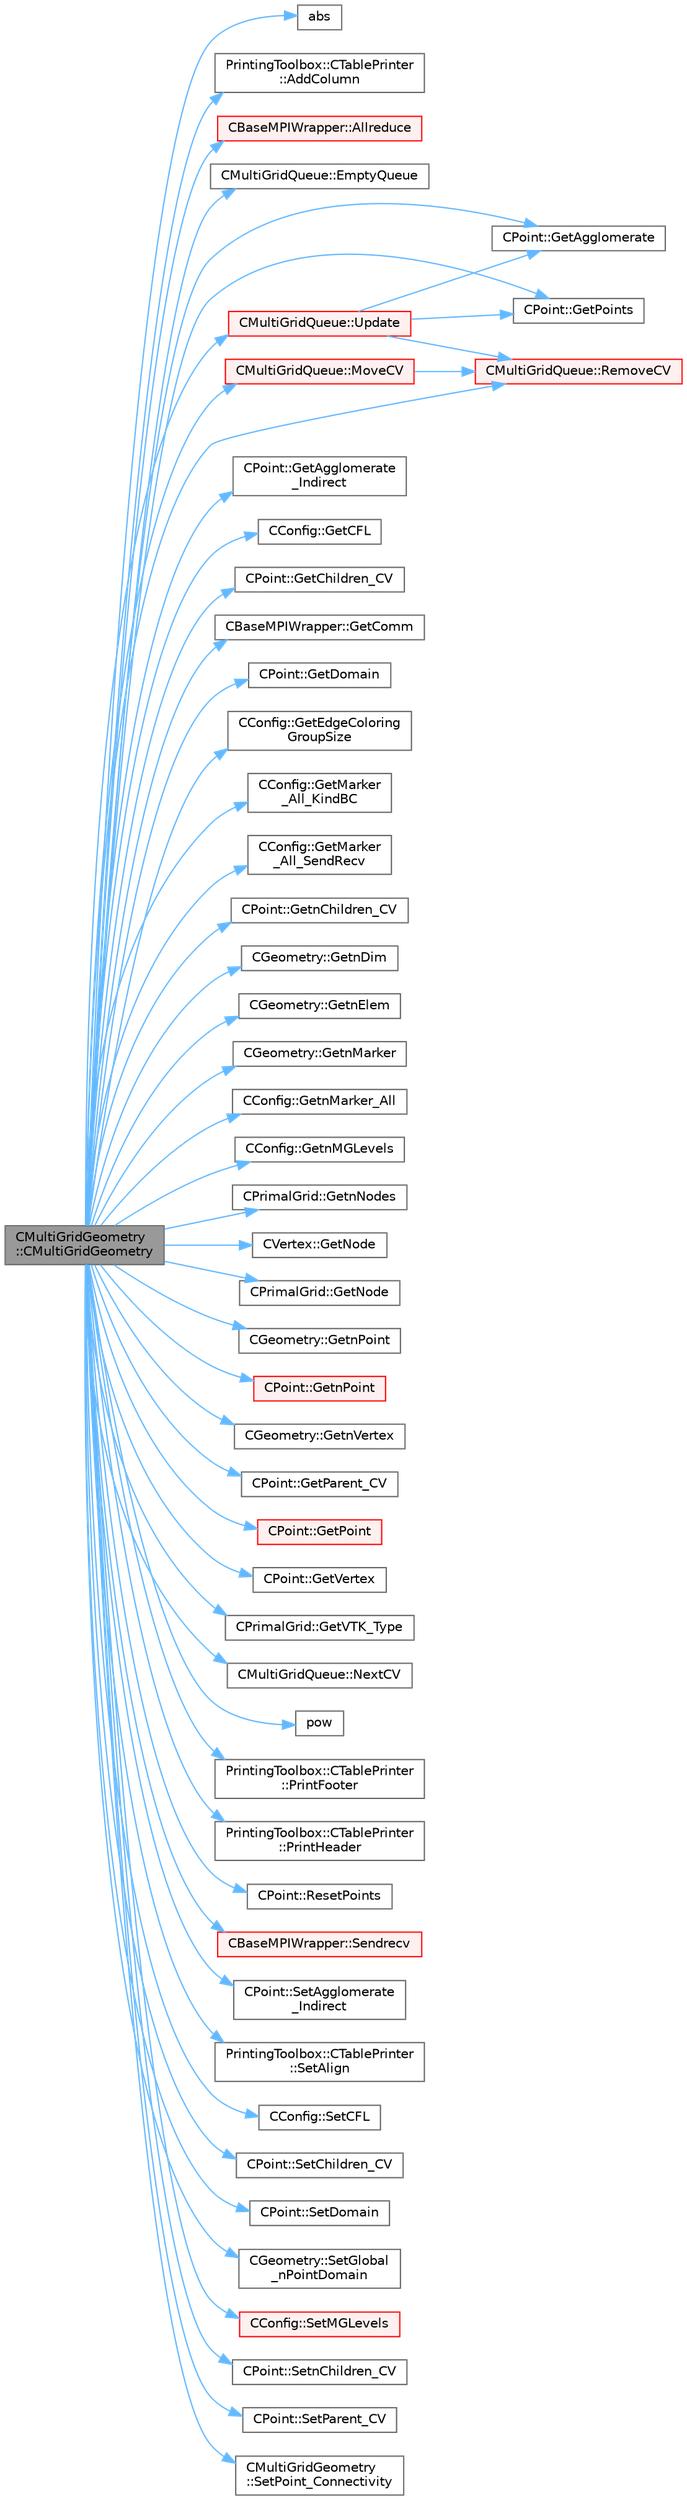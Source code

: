 digraph "CMultiGridGeometry::CMultiGridGeometry"
{
 // LATEX_PDF_SIZE
  bgcolor="transparent";
  edge [fontname=Helvetica,fontsize=10,labelfontname=Helvetica,labelfontsize=10];
  node [fontname=Helvetica,fontsize=10,shape=box,height=0.2,width=0.4];
  rankdir="LR";
  Node1 [id="Node000001",label="CMultiGridGeometry\l::CMultiGridGeometry",height=0.2,width=0.4,color="gray40", fillcolor="grey60", style="filled", fontcolor="black",tooltip="Constructor of the class."];
  Node1 -> Node2 [id="edge1_Node000001_Node000002",color="steelblue1",style="solid",tooltip=" "];
  Node2 [id="Node000002",label="abs",height=0.2,width=0.4,color="grey40", fillcolor="white", style="filled",URL="$group__SIMD.html#gaf7650d08e2a58ed700276ddc70f72f96",tooltip=" "];
  Node1 -> Node3 [id="edge2_Node000001_Node000003",color="steelblue1",style="solid",tooltip=" "];
  Node3 [id="Node000003",label="PrintingToolbox::CTablePrinter\l::AddColumn",height=0.2,width=0.4,color="grey40", fillcolor="white", style="filled",URL="$classPrintingToolbox_1_1CTablePrinter.html#af3ddbf0da1a37cc37be7caac031dd4c4",tooltip="Add a column to the table by specifiying the header name and the width."];
  Node1 -> Node4 [id="edge3_Node000001_Node000004",color="steelblue1",style="solid",tooltip=" "];
  Node4 [id="Node000004",label="CBaseMPIWrapper::Allreduce",height=0.2,width=0.4,color="red", fillcolor="#FFF0F0", style="filled",URL="$classCBaseMPIWrapper.html#a381d4b3738c09d92ee1ae9f89715b541",tooltip=" "];
  Node1 -> Node8 [id="edge4_Node000001_Node000008",color="steelblue1",style="solid",tooltip=" "];
  Node8 [id="Node000008",label="CMultiGridQueue::EmptyQueue",height=0.2,width=0.4,color="grey40", fillcolor="white", style="filled",URL="$classCMultiGridQueue.html#ad8afe87009d1538232cb57d3183ce7cc",tooltip="Check if the queue is empty."];
  Node1 -> Node9 [id="edge5_Node000001_Node000009",color="steelblue1",style="solid",tooltip=" "];
  Node9 [id="Node000009",label="CPoint::GetAgglomerate",height=0.2,width=0.4,color="grey40", fillcolor="white", style="filled",URL="$classCPoint.html#a90031228aee4b67e61ba42101a82795e",tooltip="Get information about if a control volume has been agglomerated."];
  Node1 -> Node10 [id="edge6_Node000001_Node000010",color="steelblue1",style="solid",tooltip=" "];
  Node10 [id="Node000010",label="CPoint::GetAgglomerate\l_Indirect",height=0.2,width=0.4,color="grey40", fillcolor="white", style="filled",URL="$classCPoint.html#ace96c73e584081e97ed89198ac096c4c",tooltip="Get information about if the indirect neighbors can be agglomerated."];
  Node1 -> Node11 [id="edge7_Node000001_Node000011",color="steelblue1",style="solid",tooltip=" "];
  Node11 [id="Node000011",label="CConfig::GetCFL",height=0.2,width=0.4,color="grey40", fillcolor="white", style="filled",URL="$classCConfig.html#a327893f15ca36b27db6201a7cb787022",tooltip="Get the Courant Friedrich Levi number for each grid."];
  Node1 -> Node12 [id="edge8_Node000001_Node000012",color="steelblue1",style="solid",tooltip=" "];
  Node12 [id="Node000012",label="CPoint::GetChildren_CV",height=0.2,width=0.4,color="grey40", fillcolor="white", style="filled",URL="$classCPoint.html#a627b42fa58a444bab6e184772b921240",tooltip="Get the children control volume of an agglomerated control volume."];
  Node1 -> Node13 [id="edge9_Node000001_Node000013",color="steelblue1",style="solid",tooltip=" "];
  Node13 [id="Node000013",label="CBaseMPIWrapper::GetComm",height=0.2,width=0.4,color="grey40", fillcolor="white", style="filled",URL="$classCBaseMPIWrapper.html#a8154391fc3522954802889d81d4ef5da",tooltip=" "];
  Node1 -> Node14 [id="edge10_Node000001_Node000014",color="steelblue1",style="solid",tooltip=" "];
  Node14 [id="Node000014",label="CPoint::GetDomain",height=0.2,width=0.4,color="grey40", fillcolor="white", style="filled",URL="$classCPoint.html#aa58a27b602e47ddcad22ae74a5c6bc81",tooltip="For parallel computation, its indicates if a point must be computed or not."];
  Node1 -> Node15 [id="edge11_Node000001_Node000015",color="steelblue1",style="solid",tooltip=" "];
  Node15 [id="Node000015",label="CConfig::GetEdgeColoring\lGroupSize",height=0.2,width=0.4,color="grey40", fillcolor="white", style="filled",URL="$classCConfig.html#a310b11210ca741b596fd42c552f87b16",tooltip="Get the size of the edge groups colored for OpenMP parallelization of edge loops."];
  Node1 -> Node16 [id="edge12_Node000001_Node000016",color="steelblue1",style="solid",tooltip=" "];
  Node16 [id="Node000016",label="CConfig::GetMarker\l_All_KindBC",height=0.2,width=0.4,color="grey40", fillcolor="white", style="filled",URL="$classCConfig.html#ae003cd8f406eaaa91849a774c9a20730",tooltip="Get the kind of boundary for each marker."];
  Node1 -> Node17 [id="edge13_Node000001_Node000017",color="steelblue1",style="solid",tooltip=" "];
  Node17 [id="Node000017",label="CConfig::GetMarker\l_All_SendRecv",height=0.2,width=0.4,color="grey40", fillcolor="white", style="filled",URL="$classCConfig.html#a626e9f08cb8c1f960eae155fc522ca82",tooltip="Get the send-receive information for a marker val_marker."];
  Node1 -> Node18 [id="edge14_Node000001_Node000018",color="steelblue1",style="solid",tooltip=" "];
  Node18 [id="Node000018",label="CPoint::GetnChildren_CV",height=0.2,width=0.4,color="grey40", fillcolor="white", style="filled",URL="$classCPoint.html#af386b967e31b7e7893baa5006b84f280",tooltip="Get the number of children of an agglomerated control volume."];
  Node1 -> Node19 [id="edge15_Node000001_Node000019",color="steelblue1",style="solid",tooltip=" "];
  Node19 [id="Node000019",label="CGeometry::GetnDim",height=0.2,width=0.4,color="grey40", fillcolor="white", style="filled",URL="$classCGeometry.html#ace7f7fe876f629f5bd5f92d4805a1a4b",tooltip="Get number of coordinates."];
  Node1 -> Node20 [id="edge16_Node000001_Node000020",color="steelblue1",style="solid",tooltip=" "];
  Node20 [id="Node000020",label="CGeometry::GetnElem",height=0.2,width=0.4,color="grey40", fillcolor="white", style="filled",URL="$classCGeometry.html#a3cac58e3b4dd3f8350bd308acb7e3bc1",tooltip="Get number of elements."];
  Node1 -> Node21 [id="edge17_Node000001_Node000021",color="steelblue1",style="solid",tooltip=" "];
  Node21 [id="Node000021",label="CGeometry::GetnMarker",height=0.2,width=0.4,color="grey40", fillcolor="white", style="filled",URL="$classCGeometry.html#ad2f9fe832b72d5a032d709d25879bbd2",tooltip="Get number of markers."];
  Node1 -> Node22 [id="edge18_Node000001_Node000022",color="steelblue1",style="solid",tooltip=" "];
  Node22 [id="Node000022",label="CConfig::GetnMarker_All",height=0.2,width=0.4,color="grey40", fillcolor="white", style="filled",URL="$classCConfig.html#a459dee039e618d21a5d78db61c221240",tooltip="Get the total number of boundary markers of the local process including send/receive domains."];
  Node1 -> Node23 [id="edge19_Node000001_Node000023",color="steelblue1",style="solid",tooltip=" "];
  Node23 [id="Node000023",label="CConfig::GetnMGLevels",height=0.2,width=0.4,color="grey40", fillcolor="white", style="filled",URL="$classCConfig.html#a15a61a6f9a1d415c3509018f4916c5c1",tooltip="Get the number of multigrid levels."];
  Node1 -> Node24 [id="edge20_Node000001_Node000024",color="steelblue1",style="solid",tooltip=" "];
  Node24 [id="Node000024",label="CPrimalGrid::GetnNodes",height=0.2,width=0.4,color="grey40", fillcolor="white", style="filled",URL="$classCPrimalGrid.html#ad07e4929bb7093fd08f1314a57739cce",tooltip="Get number of nodes of the element."];
  Node1 -> Node25 [id="edge21_Node000001_Node000025",color="steelblue1",style="solid",tooltip=" "];
  Node25 [id="Node000025",label="CVertex::GetNode",height=0.2,width=0.4,color="grey40", fillcolor="white", style="filled",URL="$classCVertex.html#ad568da06e7191358d3a09a1bee71cdb5",tooltip="Get the node of the vertex."];
  Node1 -> Node26 [id="edge22_Node000001_Node000026",color="steelblue1",style="solid",tooltip=" "];
  Node26 [id="Node000026",label="CPrimalGrid::GetNode",height=0.2,width=0.4,color="grey40", fillcolor="white", style="filled",URL="$classCPrimalGrid.html#a6353b89f5a8a3948cd475da6152bf077",tooltip="Get the nodes shared by the primal grid element."];
  Node1 -> Node27 [id="edge23_Node000001_Node000027",color="steelblue1",style="solid",tooltip=" "];
  Node27 [id="Node000027",label="CGeometry::GetnPoint",height=0.2,width=0.4,color="grey40", fillcolor="white", style="filled",URL="$classCGeometry.html#a275fb07cd99ab79d7a04b4862280169d",tooltip="Get number of points."];
  Node1 -> Node28 [id="edge24_Node000001_Node000028",color="steelblue1",style="solid",tooltip=" "];
  Node28 [id="Node000028",label="CPoint::GetnPoint",height=0.2,width=0.4,color="red", fillcolor="#FFF0F0", style="filled",URL="$classCPoint.html#accb93eb81c4e7e6c2605a7cd0d3c9cba",tooltip="Get the number of points that compose the control volume."];
  Node1 -> Node31 [id="edge25_Node000001_Node000031",color="steelblue1",style="solid",tooltip=" "];
  Node31 [id="Node000031",label="CGeometry::GetnVertex",height=0.2,width=0.4,color="grey40", fillcolor="white", style="filled",URL="$classCGeometry.html#a00b7f7e71ff42bd38f39147366dd093a",tooltip="Get number of vertices."];
  Node1 -> Node32 [id="edge26_Node000001_Node000032",color="steelblue1",style="solid",tooltip=" "];
  Node32 [id="Node000032",label="CPoint::GetParent_CV",height=0.2,width=0.4,color="grey40", fillcolor="white", style="filled",URL="$classCPoint.html#aaf0c2b749786c474e2f9323d98f736f1",tooltip="Get the parent control volume of an agglomerated control volume."];
  Node1 -> Node33 [id="edge27_Node000001_Node000033",color="steelblue1",style="solid",tooltip=" "];
  Node33 [id="Node000033",label="CPoint::GetPoint",height=0.2,width=0.4,color="red", fillcolor="#FFF0F0", style="filled",URL="$classCPoint.html#a7916494f3e23b9fd83e6a808b9d144e8",tooltip="Get all the points that compose the control volume."];
  Node1 -> Node35 [id="edge28_Node000001_Node000035",color="steelblue1",style="solid",tooltip=" "];
  Node35 [id="Node000035",label="CPoint::GetPoints",height=0.2,width=0.4,color="grey40", fillcolor="white", style="filled",URL="$classCPoint.html#a28c574d1577404bc70199351c1c9c358",tooltip="Get the entire point adjacency information in compressed format (CSR)."];
  Node1 -> Node36 [id="edge29_Node000001_Node000036",color="steelblue1",style="solid",tooltip=" "];
  Node36 [id="Node000036",label="CPoint::GetVertex",height=0.2,width=0.4,color="grey40", fillcolor="white", style="filled",URL="$classCPoint.html#aa23a2b42b38e6d611038eeafdb7051d0",tooltip="Get the vertex that compose the control volume for a marker."];
  Node1 -> Node37 [id="edge30_Node000001_Node000037",color="steelblue1",style="solid",tooltip=" "];
  Node37 [id="Node000037",label="CPrimalGrid::GetVTK_Type",height=0.2,width=0.4,color="grey40", fillcolor="white", style="filled",URL="$classCPrimalGrid.html#ad506ad8f97dd70d71c1ee6f407df4cf5",tooltip="Get VTK type."];
  Node1 -> Node38 [id="edge31_Node000001_Node000038",color="steelblue1",style="solid",tooltip=" "];
  Node38 [id="Node000038",label="CMultiGridQueue::MoveCV",height=0.2,width=0.4,color="red", fillcolor="#FFF0F0", style="filled",URL="$classCMultiGridQueue.html#a846c9cc4b4369f9fa3e7d0392fb569a9",tooltip="Change a CV from a list to a different list."];
  Node38 -> Node40 [id="edge32_Node000038_Node000040",color="steelblue1",style="solid",tooltip=" "];
  Node40 [id="Node000040",label="CMultiGridQueue::RemoveCV",height=0.2,width=0.4,color="red", fillcolor="#FFF0F0", style="filled",URL="$classCMultiGridQueue.html#af8505e2619a83790a5f04f258e2569fb",tooltip="Remove a CV from the list."];
  Node1 -> Node41 [id="edge33_Node000001_Node000041",color="steelblue1",style="solid",tooltip=" "];
  Node41 [id="Node000041",label="CMultiGridQueue::NextCV",height=0.2,width=0.4,color="grey40", fillcolor="white", style="filled",URL="$classCMultiGridQueue.html#a068cdfef275ccbaeb410148db864809b",tooltip="Find a new seed control volume."];
  Node1 -> Node42 [id="edge34_Node000001_Node000042",color="steelblue1",style="solid",tooltip=" "];
  Node42 [id="Node000042",label="pow",height=0.2,width=0.4,color="grey40", fillcolor="white", style="filled",URL="$group__SIMD.html#ga768cbdeba8e4567257959378fba27f17",tooltip=" "];
  Node1 -> Node43 [id="edge35_Node000001_Node000043",color="steelblue1",style="solid",tooltip=" "];
  Node43 [id="Node000043",label="PrintingToolbox::CTablePrinter\l::PrintFooter",height=0.2,width=0.4,color="grey40", fillcolor="white", style="filled",URL="$classPrintingToolbox_1_1CTablePrinter.html#ac1bc6229daf9b3181de565905281ee2a",tooltip="Print the footer."];
  Node1 -> Node44 [id="edge36_Node000001_Node000044",color="steelblue1",style="solid",tooltip=" "];
  Node44 [id="Node000044",label="PrintingToolbox::CTablePrinter\l::PrintHeader",height=0.2,width=0.4,color="grey40", fillcolor="white", style="filled",URL="$classPrintingToolbox_1_1CTablePrinter.html#a475fafce69bdc78e973a2546e6e6be76",tooltip="Print the header."];
  Node1 -> Node40 [id="edge37_Node000001_Node000040",color="steelblue1",style="solid",tooltip=" "];
  Node1 -> Node45 [id="edge38_Node000001_Node000045",color="steelblue1",style="solid",tooltip=" "];
  Node45 [id="Node000045",label="CPoint::ResetPoints",height=0.2,width=0.4,color="grey40", fillcolor="white", style="filled",URL="$classCPoint.html#abe1b14445cce2bacd4a13ea1ff6c3d6a",tooltip="Reset the points that compose the control volume."];
  Node1 -> Node46 [id="edge39_Node000001_Node000046",color="steelblue1",style="solid",tooltip=" "];
  Node46 [id="Node000046",label="CBaseMPIWrapper::Sendrecv",height=0.2,width=0.4,color="red", fillcolor="#FFF0F0", style="filled",URL="$classCBaseMPIWrapper.html#a5848d75e8e4b2e367a6b9be0b6ec4baa",tooltip=" "];
  Node1 -> Node47 [id="edge40_Node000001_Node000047",color="steelblue1",style="solid",tooltip=" "];
  Node47 [id="Node000047",label="CPoint::SetAgglomerate\l_Indirect",height=0.2,width=0.4,color="grey40", fillcolor="white", style="filled",URL="$classCPoint.html#a52e0b48a7a9178d0dbd3ad7108d582e7",tooltip="Set information about if the indirect neighbors can be agglomerated."];
  Node1 -> Node48 [id="edge41_Node000001_Node000048",color="steelblue1",style="solid",tooltip=" "];
  Node48 [id="Node000048",label="PrintingToolbox::CTablePrinter\l::SetAlign",height=0.2,width=0.4,color="grey40", fillcolor="white", style="filled",URL="$classPrintingToolbox_1_1CTablePrinter.html#ad3691499a7bfa024bf97a7fc00ef33c7",tooltip="Set the alignment of the table entries (CENTER only works for the header at the moment)."];
  Node1 -> Node49 [id="edge42_Node000001_Node000049",color="steelblue1",style="solid",tooltip=" "];
  Node49 [id="Node000049",label="CConfig::SetCFL",height=0.2,width=0.4,color="grey40", fillcolor="white", style="filled",URL="$classCConfig.html#a0eff056be0a977b3402c6e15d6bf7f89",tooltip="Get the Courant Friedrich Levi number for each grid."];
  Node1 -> Node50 [id="edge43_Node000001_Node000050",color="steelblue1",style="solid",tooltip=" "];
  Node50 [id="Node000050",label="CPoint::SetChildren_CV",height=0.2,width=0.4,color="grey40", fillcolor="white", style="filled",URL="$classCPoint.html#a85e377c455431dbfbb1c10519b6da8ff",tooltip="Set the children control volumes of an agglomerated control volume."];
  Node1 -> Node51 [id="edge44_Node000001_Node000051",color="steelblue1",style="solid",tooltip=" "];
  Node51 [id="Node000051",label="CPoint::SetDomain",height=0.2,width=0.4,color="grey40", fillcolor="white", style="filled",URL="$classCPoint.html#a86dd670fc25993e8cc19950ed2e53697",tooltip="For parallel computation, its indicates if a point must be computed or not."];
  Node1 -> Node52 [id="edge45_Node000001_Node000052",color="steelblue1",style="solid",tooltip=" "];
  Node52 [id="Node000052",label="CGeometry::SetGlobal\l_nPointDomain",height=0.2,width=0.4,color="grey40", fillcolor="white", style="filled",URL="$classCGeometry.html#aa9837fdad77772142c8f43cf9d6d958c",tooltip="Set the value of the total number of points globally in the simulation."];
  Node1 -> Node53 [id="edge46_Node000001_Node000053",color="steelblue1",style="solid",tooltip=" "];
  Node53 [id="Node000053",label="CConfig::SetMGLevels",height=0.2,width=0.4,color="red", fillcolor="#FFF0F0", style="filled",URL="$classCConfig.html#aa4df56597133c806ce1d2d943496dd25",tooltip="Set the number of multigrid levels."];
  Node1 -> Node55 [id="edge47_Node000001_Node000055",color="steelblue1",style="solid",tooltip=" "];
  Node55 [id="Node000055",label="CPoint::SetnChildren_CV",height=0.2,width=0.4,color="grey40", fillcolor="white", style="filled",URL="$classCPoint.html#a26d6727c01c2d585e28a6b527dc21095",tooltip="Set the number of children of an agglomerated control volume."];
  Node1 -> Node56 [id="edge48_Node000001_Node000056",color="steelblue1",style="solid",tooltip=" "];
  Node56 [id="Node000056",label="CPoint::SetParent_CV",height=0.2,width=0.4,color="grey40", fillcolor="white", style="filled",URL="$classCPoint.html#af3dac5d3a6e16fe3b7b79b06192a19e7",tooltip="Set the parent control volume of an agglomerated control volume."];
  Node1 -> Node57 [id="edge49_Node000001_Node000057",color="steelblue1",style="solid",tooltip=" "];
  Node57 [id="Node000057",label="CMultiGridGeometry\l::SetPoint_Connectivity",height=0.2,width=0.4,color="grey40", fillcolor="white", style="filled",URL="$classCMultiGridGeometry.html#a5aba28cabf234d464d47bc3461e3c177",tooltip="Set connectivity between points."];
  Node1 -> Node58 [id="edge50_Node000001_Node000058",color="steelblue1",style="solid",tooltip=" "];
  Node58 [id="Node000058",label="CMultiGridQueue::Update",height=0.2,width=0.4,color="red", fillcolor="#FFF0F0", style="filled",URL="$classCMultiGridQueue.html#adad3e812fcb1fecdff183c90606644a2",tooltip="Update the queue with the new control volume (remove the CV and increase the priority of the neighbor..."];
  Node58 -> Node9 [id="edge51_Node000058_Node000009",color="steelblue1",style="solid",tooltip=" "];
  Node58 -> Node35 [id="edge52_Node000058_Node000035",color="steelblue1",style="solid",tooltip=" "];
  Node58 -> Node40 [id="edge53_Node000058_Node000040",color="steelblue1",style="solid",tooltip=" "];
}
